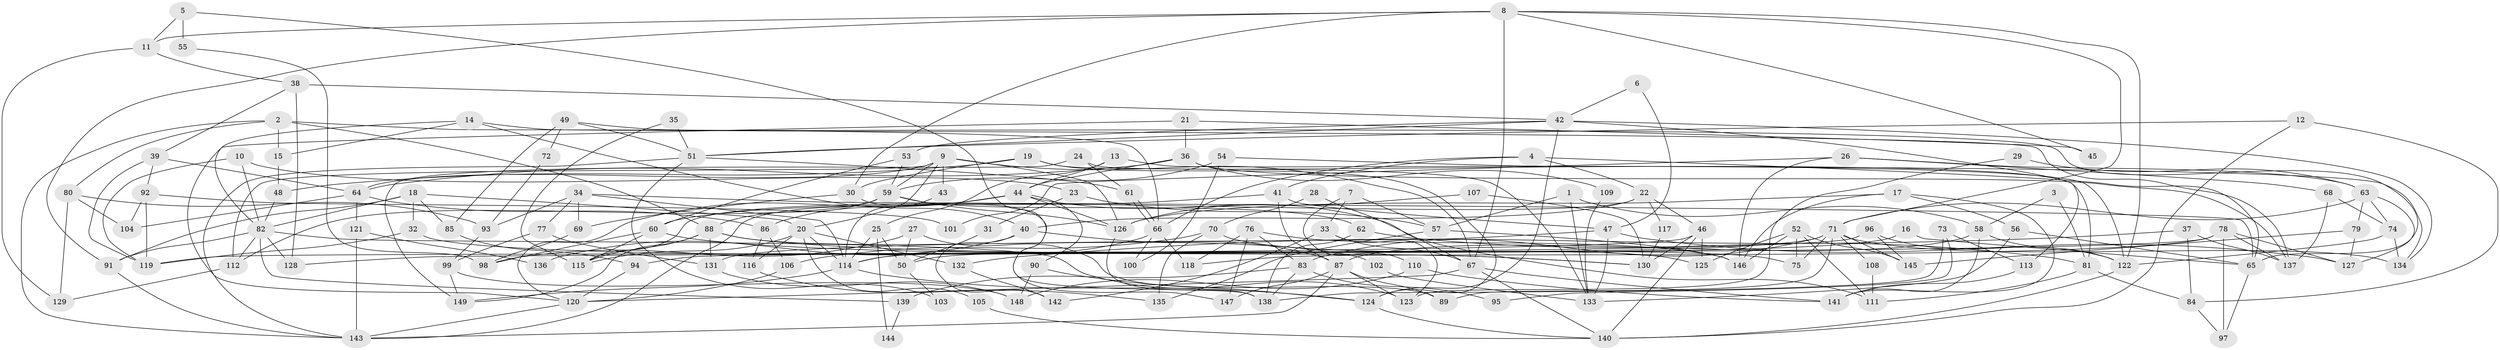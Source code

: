 // coarse degree distribution, {3: 0.25471698113207547, 10: 0.03773584905660377, 5: 0.14150943396226415, 7: 0.0660377358490566, 2: 0.1509433962264151, 8: 0.04716981132075472, 4: 0.14150943396226415, 11: 0.009433962264150943, 6: 0.12264150943396226, 13: 0.009433962264150943, 12: 0.009433962264150943, 9: 0.009433962264150943}
// Generated by graph-tools (version 1.1) at 2025/52/02/27/25 19:52:05]
// undirected, 149 vertices, 298 edges
graph export_dot {
graph [start="1"]
  node [color=gray90,style=filled];
  1;
  2;
  3;
  4;
  5;
  6;
  7;
  8;
  9;
  10;
  11;
  12;
  13;
  14;
  15;
  16;
  17;
  18;
  19;
  20;
  21;
  22;
  23;
  24;
  25;
  26;
  27;
  28;
  29;
  30;
  31;
  32;
  33;
  34;
  35;
  36;
  37;
  38;
  39;
  40;
  41;
  42;
  43;
  44;
  45;
  46;
  47;
  48;
  49;
  50;
  51;
  52;
  53;
  54;
  55;
  56;
  57;
  58;
  59;
  60;
  61;
  62;
  63;
  64;
  65;
  66;
  67;
  68;
  69;
  70;
  71;
  72;
  73;
  74;
  75;
  76;
  77;
  78;
  79;
  80;
  81;
  82;
  83;
  84;
  85;
  86;
  87;
  88;
  89;
  90;
  91;
  92;
  93;
  94;
  95;
  96;
  97;
  98;
  99;
  100;
  101;
  102;
  103;
  104;
  105;
  106;
  107;
  108;
  109;
  110;
  111;
  112;
  113;
  114;
  115;
  116;
  117;
  118;
  119;
  120;
  121;
  122;
  123;
  124;
  125;
  126;
  127;
  128;
  129;
  130;
  131;
  132;
  133;
  134;
  135;
  136;
  137;
  138;
  139;
  140;
  141;
  142;
  143;
  144;
  145;
  146;
  147;
  148;
  149;
  1 -- 133;
  1 -- 57;
  1 -- 58;
  2 -- 88;
  2 -- 143;
  2 -- 15;
  2 -- 66;
  2 -- 80;
  3 -- 58;
  3 -- 81;
  4 -- 66;
  4 -- 22;
  4 -- 41;
  4 -- 65;
  5 -- 147;
  5 -- 11;
  5 -- 55;
  6 -- 47;
  6 -- 42;
  7 -- 110;
  7 -- 33;
  7 -- 57;
  8 -- 67;
  8 -- 91;
  8 -- 11;
  8 -- 30;
  8 -- 45;
  8 -- 71;
  8 -- 122;
  9 -- 67;
  9 -- 20;
  9 -- 43;
  9 -- 59;
  9 -- 64;
  9 -- 112;
  9 -- 126;
  10 -- 119;
  10 -- 82;
  10 -- 23;
  11 -- 38;
  11 -- 129;
  12 -- 84;
  12 -- 140;
  12 -- 51;
  13 -- 122;
  13 -- 44;
  13 -- 25;
  14 -- 40;
  14 -- 82;
  14 -- 15;
  14 -- 137;
  15 -- 48;
  16 -- 50;
  16 -- 65;
  17 -- 126;
  17 -- 141;
  17 -- 56;
  17 -- 146;
  18 -- 20;
  18 -- 91;
  18 -- 32;
  18 -- 82;
  18 -- 85;
  19 -- 48;
  19 -- 124;
  19 -- 30;
  19 -- 133;
  20 -- 114;
  20 -- 115;
  20 -- 105;
  20 -- 116;
  20 -- 132;
  21 -- 120;
  21 -- 36;
  21 -- 45;
  22 -- 46;
  22 -- 40;
  22 -- 115;
  22 -- 117;
  23 -- 57;
  23 -- 31;
  24 -- 81;
  24 -- 149;
  24 -- 61;
  25 -- 114;
  25 -- 50;
  25 -- 144;
  26 -- 68;
  26 -- 63;
  26 -- 101;
  26 -- 146;
  27 -- 98;
  27 -- 89;
  27 -- 50;
  28 -- 67;
  28 -- 70;
  29 -- 63;
  29 -- 123;
  30 -- 69;
  30 -- 138;
  31 -- 50;
  32 -- 75;
  32 -- 119;
  33 -- 67;
  33 -- 123;
  33 -- 142;
  34 -- 77;
  34 -- 93;
  34 -- 65;
  34 -- 69;
  34 -- 114;
  35 -- 51;
  35 -- 115;
  36 -- 137;
  36 -- 44;
  36 -- 64;
  36 -- 109;
  37 -- 84;
  37 -- 137;
  37 -- 132;
  38 -- 42;
  38 -- 39;
  38 -- 128;
  39 -- 119;
  39 -- 64;
  39 -- 92;
  40 -- 142;
  40 -- 87;
  40 -- 136;
  41 -- 60;
  41 -- 47;
  41 -- 87;
  42 -- 51;
  42 -- 134;
  42 -- 53;
  42 -- 113;
  42 -- 124;
  43 -- 114;
  44 -- 143;
  44 -- 120;
  44 -- 86;
  44 -- 90;
  44 -- 111;
  44 -- 126;
  46 -- 128;
  46 -- 140;
  46 -- 125;
  46 -- 130;
  47 -- 133;
  47 -- 127;
  47 -- 131;
  48 -- 82;
  49 -- 65;
  49 -- 51;
  49 -- 72;
  49 -- 85;
  50 -- 103;
  51 -- 61;
  51 -- 103;
  51 -- 143;
  52 -- 145;
  52 -- 146;
  52 -- 75;
  52 -- 111;
  52 -- 125;
  53 -- 59;
  53 -- 60;
  54 -- 134;
  54 -- 59;
  54 -- 100;
  55 -- 98;
  56 -- 65;
  56 -- 133;
  57 -- 146;
  57 -- 135;
  58 -- 87;
  58 -- 122;
  58 -- 141;
  59 -- 126;
  59 -- 62;
  59 -- 88;
  59 -- 112;
  60 -- 115;
  60 -- 98;
  60 -- 130;
  61 -- 66;
  61 -- 66;
  62 -- 138;
  62 -- 81;
  63 -- 79;
  63 -- 71;
  63 -- 74;
  63 -- 127;
  64 -- 86;
  64 -- 104;
  64 -- 121;
  65 -- 97;
  66 -- 100;
  66 -- 114;
  66 -- 118;
  67 -- 120;
  67 -- 140;
  67 -- 141;
  68 -- 74;
  68 -- 137;
  69 -- 98;
  70 -- 125;
  70 -- 135;
  70 -- 106;
  71 -- 114;
  71 -- 75;
  71 -- 83;
  71 -- 89;
  71 -- 108;
  71 -- 134;
  71 -- 145;
  72 -- 93;
  73 -- 138;
  73 -- 113;
  73 -- 95;
  74 -- 122;
  74 -- 134;
  76 -- 83;
  76 -- 146;
  76 -- 118;
  76 -- 147;
  77 -- 131;
  77 -- 99;
  78 -- 118;
  78 -- 127;
  78 -- 94;
  78 -- 97;
  78 -- 137;
  79 -- 127;
  79 -- 145;
  80 -- 129;
  80 -- 93;
  80 -- 104;
  81 -- 111;
  81 -- 84;
  82 -- 112;
  82 -- 91;
  82 -- 123;
  82 -- 128;
  82 -- 139;
  83 -- 138;
  83 -- 95;
  83 -- 139;
  84 -- 97;
  85 -- 94;
  86 -- 106;
  86 -- 116;
  87 -- 143;
  87 -- 89;
  87 -- 123;
  87 -- 147;
  88 -- 130;
  88 -- 102;
  88 -- 115;
  88 -- 131;
  88 -- 149;
  90 -- 124;
  90 -- 148;
  91 -- 143;
  92 -- 104;
  92 -- 101;
  92 -- 119;
  93 -- 99;
  94 -- 120;
  96 -- 122;
  96 -- 119;
  96 -- 145;
  99 -- 148;
  99 -- 149;
  102 -- 133;
  105 -- 140;
  106 -- 120;
  107 -- 130;
  107 -- 126;
  108 -- 111;
  109 -- 133;
  110 -- 148;
  110 -- 141;
  112 -- 129;
  113 -- 141;
  114 -- 124;
  114 -- 149;
  116 -- 135;
  117 -- 130;
  120 -- 143;
  121 -- 143;
  121 -- 136;
  122 -- 140;
  124 -- 140;
  126 -- 138;
  131 -- 148;
  132 -- 142;
  139 -- 144;
}
